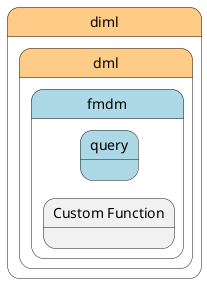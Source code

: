 @startuml
left to right direction


state "diml" as diml #ffcc88 {
state "dml" as dimldml #ffcc88 {
state "fmdm" as dimldmlfmdm #lightblue {
}
}
}


state dimldmlfmdm #lightblue {
    state "Custom Function" as fmdmfunction {
    }
}

        state "diml" as diml #ffcc88 {
state "dml" as dimldml #ffcc88 {
state "fmdm" as dimldmlfmdm #lightblue {
state "query" as dimldmlfmdmquery #lightblue {
}
}
}
}






@enduml
